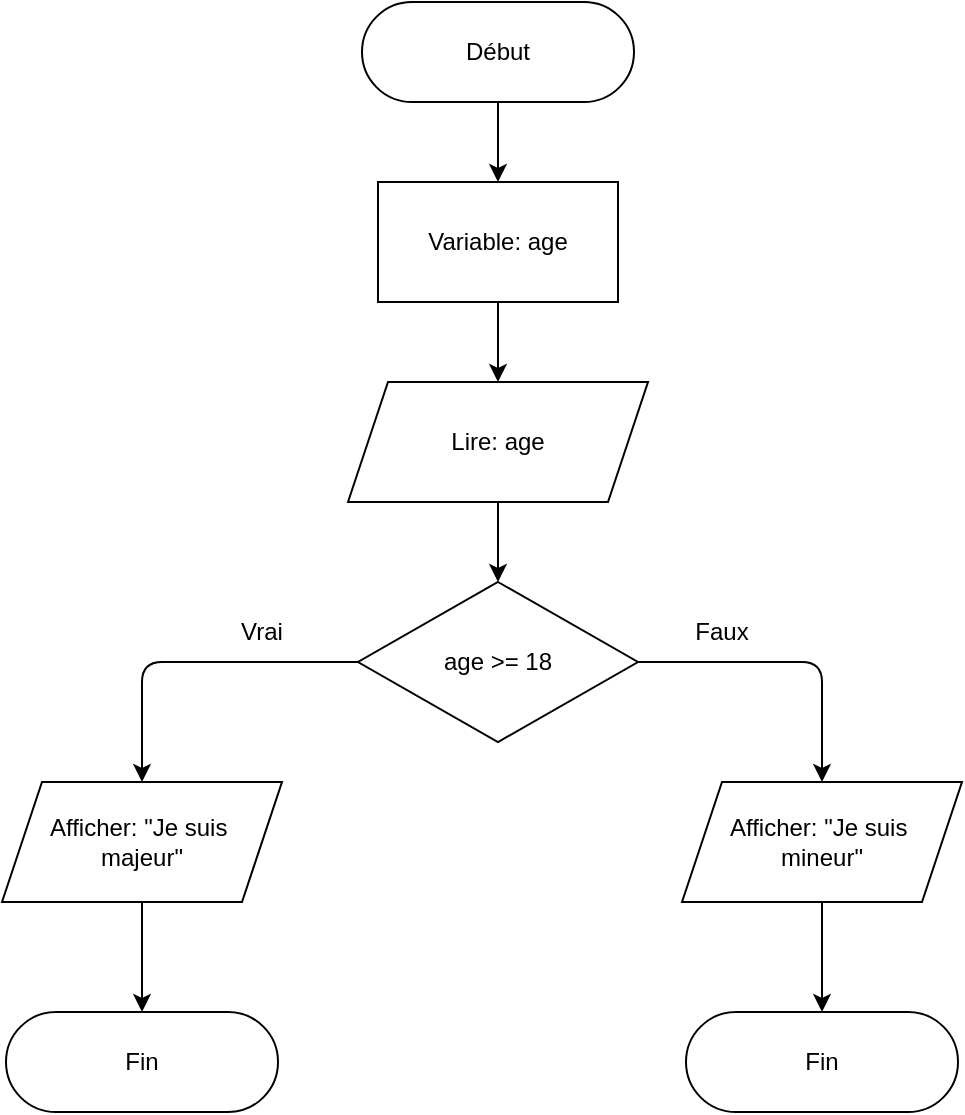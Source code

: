 <mxfile scale="3" border="0">
    <diagram name="Page-1" id="ZVy1F0ii-m_2ruxqyH5N">
        <mxGraphModel dx="1033" dy="447" grid="1" gridSize="10" guides="1" tooltips="1" connect="1" arrows="1" fold="1" page="1" pageScale="1" pageWidth="827" pageHeight="1169" math="0" shadow="0">
            <root>
                <mxCell id="0"/>
                <mxCell id="1" parent="0"/>
                <mxCell id="86LDJdnnPElb6xJEOljt-3" value="" style="edgeStyle=orthogonalEdgeStyle;rounded=0;orthogonalLoop=1;jettySize=auto;html=1;" parent="1" source="86LDJdnnPElb6xJEOljt-1" target="86LDJdnnPElb6xJEOljt-2" edge="1">
                    <mxGeometry relative="1" as="geometry"/>
                </mxCell>
                <mxCell id="86LDJdnnPElb6xJEOljt-1" value="Début" style="rounded=1;whiteSpace=wrap;html=1;arcSize=50;" parent="1" vertex="1">
                    <mxGeometry x="330" y="80" width="136" height="50" as="geometry"/>
                </mxCell>
                <mxCell id="86LDJdnnPElb6xJEOljt-5" value="" style="edgeStyle=orthogonalEdgeStyle;rounded=0;orthogonalLoop=1;jettySize=auto;html=1;" parent="1" source="86LDJdnnPElb6xJEOljt-2" target="86LDJdnnPElb6xJEOljt-4" edge="1">
                    <mxGeometry relative="1" as="geometry"/>
                </mxCell>
                <mxCell id="86LDJdnnPElb6xJEOljt-2" value="Variable: age" style="rounded=0;whiteSpace=wrap;html=1;" parent="1" vertex="1">
                    <mxGeometry x="338" y="170" width="120" height="60" as="geometry"/>
                </mxCell>
                <mxCell id="86LDJdnnPElb6xJEOljt-7" value="" style="edgeStyle=orthogonalEdgeStyle;rounded=0;orthogonalLoop=1;jettySize=auto;html=1;" parent="1" source="86LDJdnnPElb6xJEOljt-4" target="86LDJdnnPElb6xJEOljt-6" edge="1">
                    <mxGeometry relative="1" as="geometry"/>
                </mxCell>
                <mxCell id="86LDJdnnPElb6xJEOljt-4" value="Lire: age" style="shape=parallelogram;perimeter=parallelogramPerimeter;whiteSpace=wrap;html=1;fixedSize=1;" parent="1" vertex="1">
                    <mxGeometry x="323" y="270" width="150" height="60" as="geometry"/>
                </mxCell>
                <mxCell id="86LDJdnnPElb6xJEOljt-6" value="age &amp;gt;= 18" style="rhombus;whiteSpace=wrap;html=1;" parent="1" vertex="1">
                    <mxGeometry x="328" y="370" width="140" height="80" as="geometry"/>
                </mxCell>
                <mxCell id="86LDJdnnPElb6xJEOljt-19" value="" style="edgeStyle=orthogonalEdgeStyle;rounded=0;orthogonalLoop=1;jettySize=auto;html=1;" parent="1" source="86LDJdnnPElb6xJEOljt-8" target="86LDJdnnPElb6xJEOljt-17" edge="1">
                    <mxGeometry relative="1" as="geometry"/>
                </mxCell>
                <mxCell id="86LDJdnnPElb6xJEOljt-8" value="Afficher: &quot;Je suis&amp;nbsp;&lt;div&gt;mineur&quot;&lt;/div&gt;" style="shape=parallelogram;perimeter=parallelogramPerimeter;whiteSpace=wrap;html=1;fixedSize=1;" parent="1" vertex="1">
                    <mxGeometry x="490" y="470" width="140" height="60" as="geometry"/>
                </mxCell>
                <mxCell id="86LDJdnnPElb6xJEOljt-18" value="" style="edgeStyle=orthogonalEdgeStyle;rounded=0;orthogonalLoop=1;jettySize=auto;html=1;" parent="1" source="86LDJdnnPElb6xJEOljt-9" target="86LDJdnnPElb6xJEOljt-15" edge="1">
                    <mxGeometry relative="1" as="geometry"/>
                </mxCell>
                <mxCell id="86LDJdnnPElb6xJEOljt-9" value="Afficher: &quot;Je suis&amp;nbsp;&lt;div&gt;majeur&quot;&lt;/div&gt;" style="shape=parallelogram;perimeter=parallelogramPerimeter;whiteSpace=wrap;html=1;fixedSize=1;" parent="1" vertex="1">
                    <mxGeometry x="150" y="470" width="140" height="60" as="geometry"/>
                </mxCell>
                <mxCell id="86LDJdnnPElb6xJEOljt-10" value="" style="endArrow=classic;html=1;rounded=1;exitX=1;exitY=0.5;exitDx=0;exitDy=0;entryX=0.5;entryY=0;entryDx=0;entryDy=0;" parent="1" source="86LDJdnnPElb6xJEOljt-6" target="86LDJdnnPElb6xJEOljt-8" edge="1">
                    <mxGeometry width="50" height="50" relative="1" as="geometry">
                        <mxPoint x="360" y="510" as="sourcePoint"/>
                        <mxPoint x="410" y="460" as="targetPoint"/>
                        <Array as="points">
                            <mxPoint x="560" y="410"/>
                        </Array>
                    </mxGeometry>
                </mxCell>
                <mxCell id="86LDJdnnPElb6xJEOljt-13" value="" style="endArrow=classic;html=1;rounded=1;exitX=0;exitY=0.5;exitDx=0;exitDy=0;entryX=0.5;entryY=0;entryDx=0;entryDy=0;curved=0;" parent="1" source="86LDJdnnPElb6xJEOljt-6" target="86LDJdnnPElb6xJEOljt-9" edge="1">
                    <mxGeometry width="50" height="50" relative="1" as="geometry">
                        <mxPoint x="360" y="510" as="sourcePoint"/>
                        <mxPoint x="410" y="460" as="targetPoint"/>
                        <Array as="points">
                            <mxPoint x="220" y="410"/>
                        </Array>
                    </mxGeometry>
                </mxCell>
                <mxCell id="86LDJdnnPElb6xJEOljt-15" value="Fin" style="rounded=1;whiteSpace=wrap;html=1;arcSize=50;" parent="1" vertex="1">
                    <mxGeometry x="152" y="585" width="136" height="50" as="geometry"/>
                </mxCell>
                <mxCell id="86LDJdnnPElb6xJEOljt-17" value="Fin" style="rounded=1;whiteSpace=wrap;html=1;arcSize=50;" parent="1" vertex="1">
                    <mxGeometry x="492" y="585" width="136" height="50" as="geometry"/>
                </mxCell>
                <mxCell id="86LDJdnnPElb6xJEOljt-20" value="Vrai" style="text;html=1;align=center;verticalAlign=middle;whiteSpace=wrap;rounded=0;" parent="1" vertex="1">
                    <mxGeometry x="250" y="380" width="60" height="30" as="geometry"/>
                </mxCell>
                <mxCell id="86LDJdnnPElb6xJEOljt-21" value="Faux" style="text;html=1;align=center;verticalAlign=middle;whiteSpace=wrap;rounded=0;" parent="1" vertex="1">
                    <mxGeometry x="480" y="380" width="60" height="30" as="geometry"/>
                </mxCell>
            </root>
        </mxGraphModel>
    </diagram>
</mxfile>